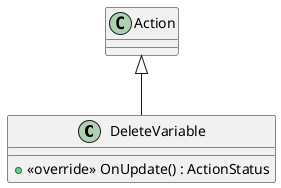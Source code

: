 @startuml
class DeleteVariable {
    + <<override>> OnUpdate() : ActionStatus
}
Action <|-- DeleteVariable
@enduml
